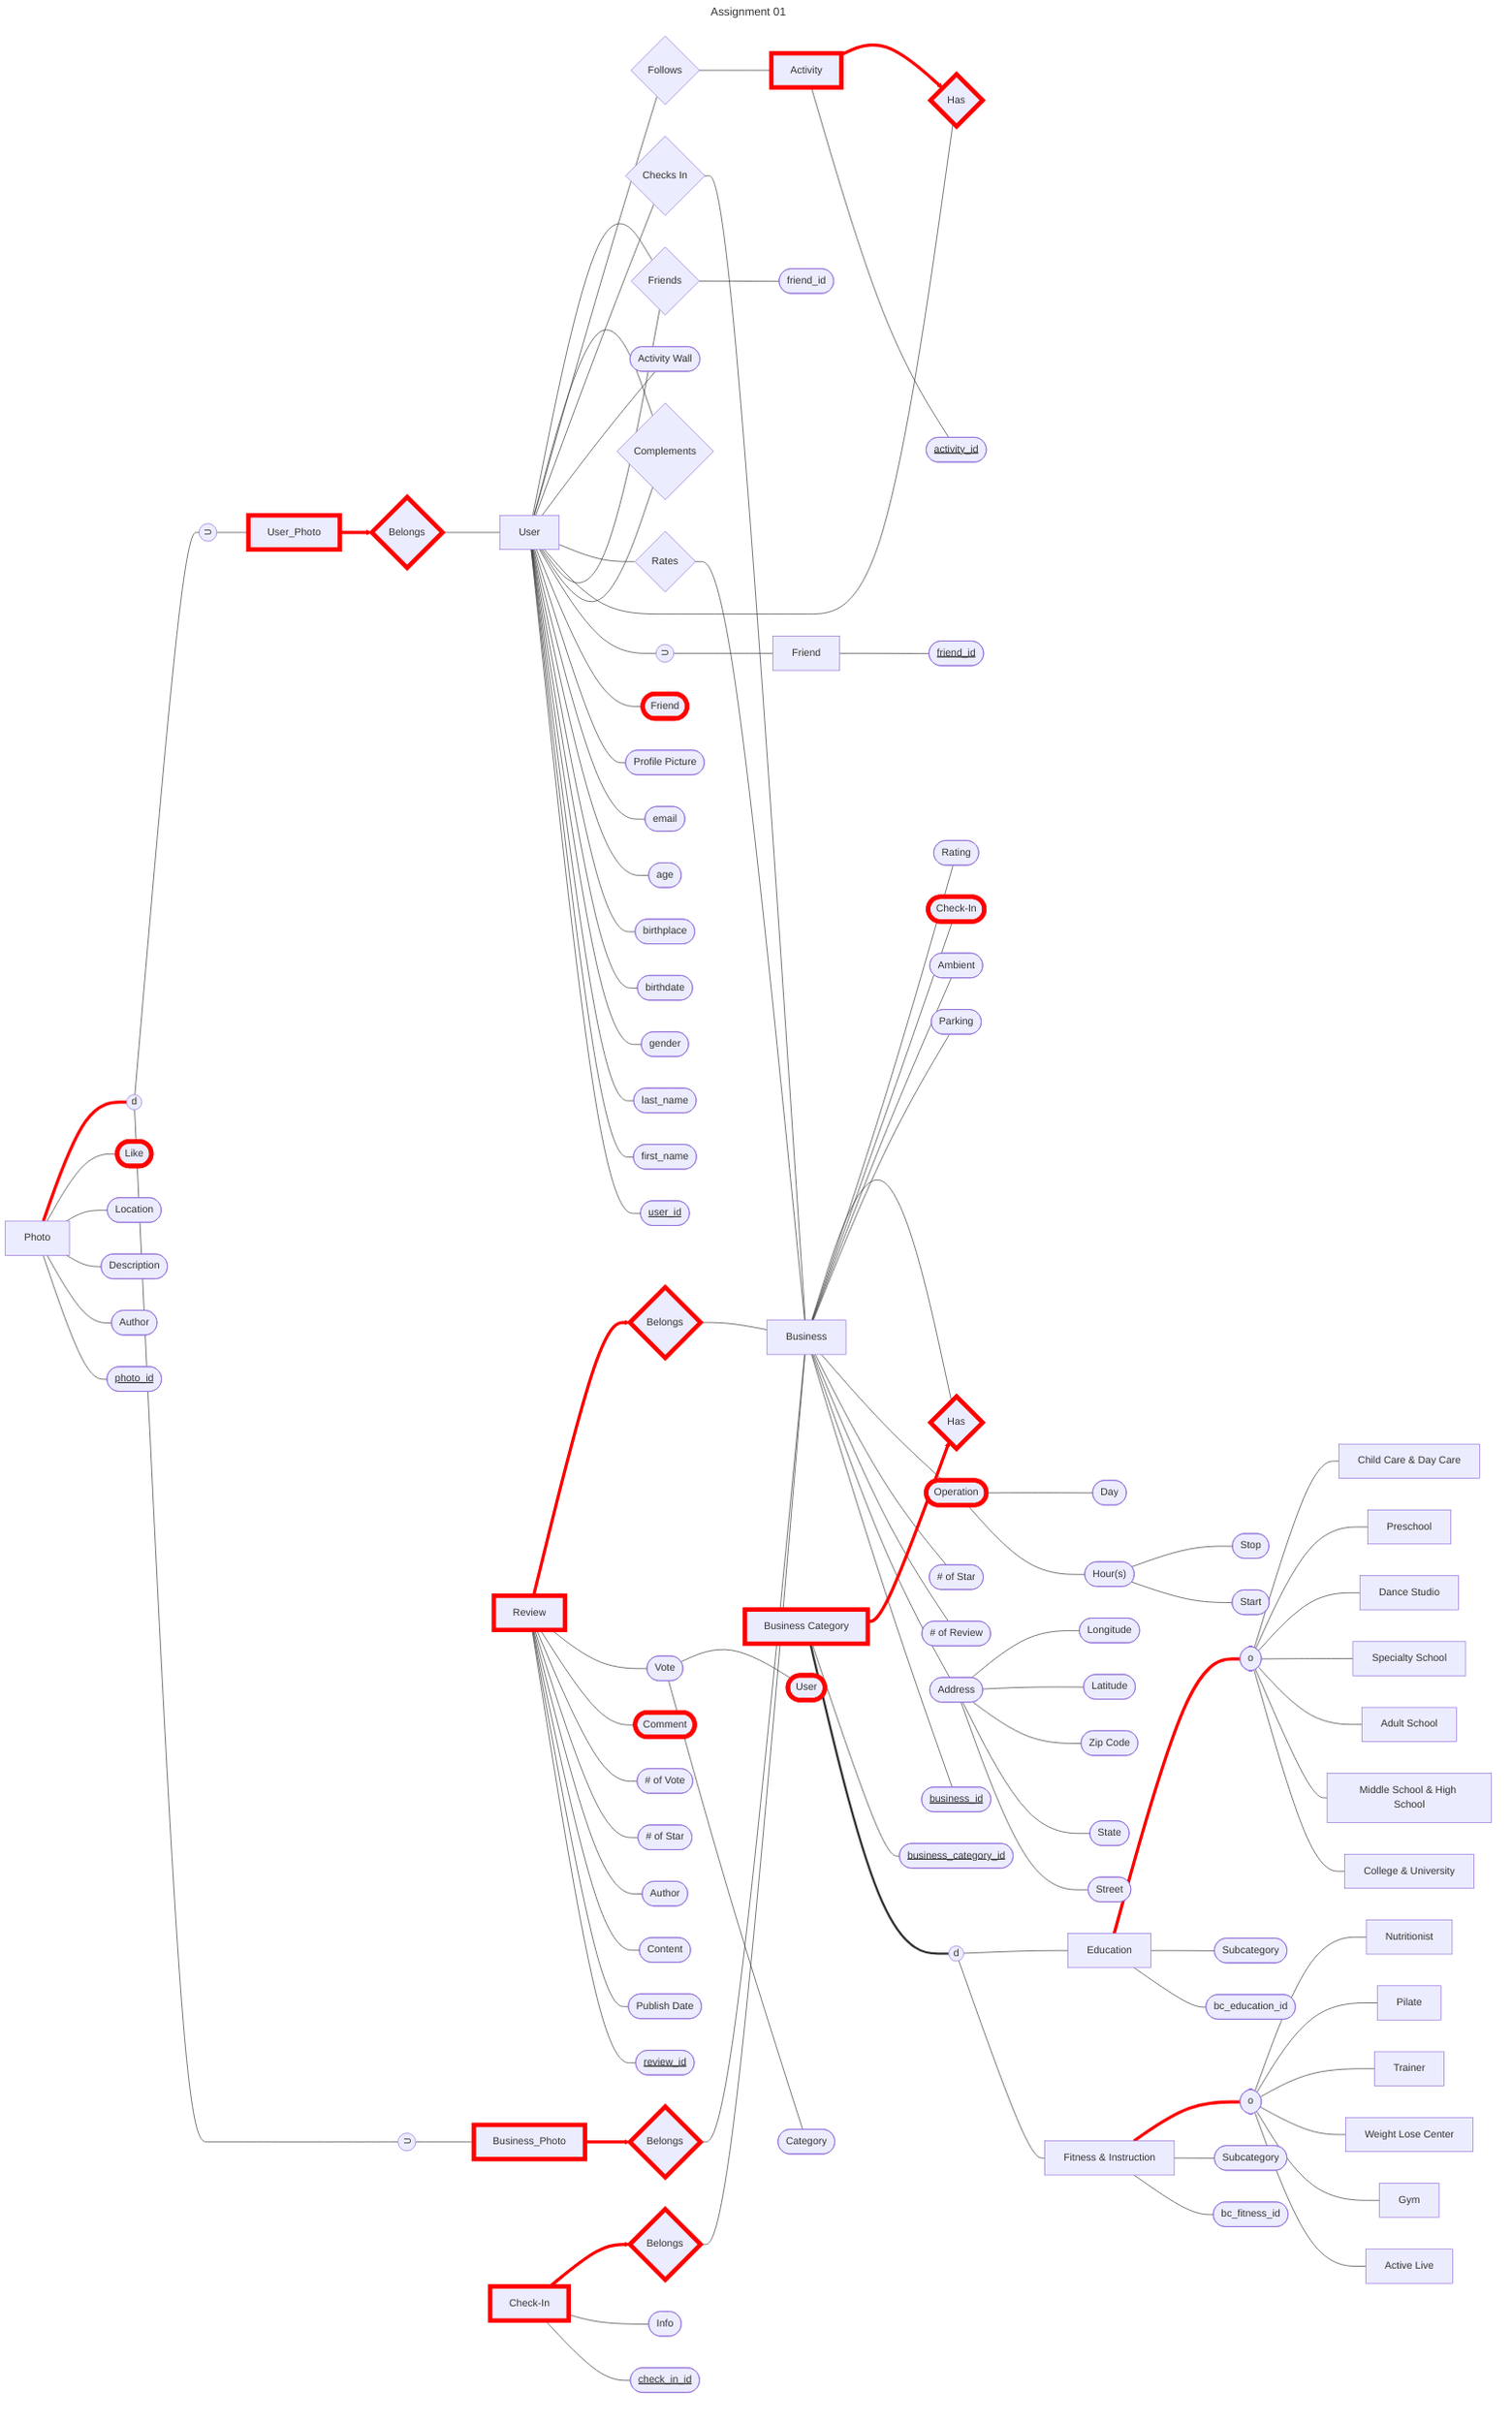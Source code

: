 ---
title: "Assignment 01"
author: "Jonathan Manzano"
date: 02/20/2024
format:
  html: default
  pdf: default
---
%% %%{
%%   init: {
%%     "flowchart": {
%%       "defaultRenderer": "elk"
%%     }
%%   }
%% }%%
flowchart LR
    user[User] --- user-id([user_id])
    user --- user-first-name([first_name])
    user --- user-last-name([last_name])
    user --- user-gender([gender])
    user --- user-birthdate([birthdate])
    user --- user-birthplace([birthplace])
    user --- user-age([age])
    user --- user-email([email])
    user --- user-photo([Profile Picture])
    user --- user-friend([Friend])
    user --- user-type-subset-friend(("⊃"))
    user-type-subset-friend --- user-type-friend[Friend]
    user-type-friend --- user-type-friend-id([friend_id])
    activity[Activity] --- activity-id([activity_id])
    review[Review] --- review-id([review_id])
    review --- review-publish-date([Publish Date])
    review --- review-content([Content])
    review --- review-author([Author])
    review --- review-num-star(["# of Star"])
    review --- review-num-vote(["# of Vote"])
    review --- review-comment([Comment])
    review --- review-vote([Vote])
    review-vote --- review-vote-category([Category])
    review-vote --- review-vote-user([User])
    business[Business] --- business-id([business_id])
    business --- business-address([Address])
    business-address --- business-address-street([Street])
    business-address --- business-address-state([State])
    business-address --- business-address-zip([Zip Code])
    business-address --- business-address-latitude([Latitude])
    business-address --- business-address-longitude([Longitude])
    business --- business-num-review(["# of Review"])
    business --- business-num-star(["# of Star"])
    business --- business-operation([Operation])
    business-operation --- business-operation-hour(["Hour(s)"])
    business-operation-hour --- business-operation-hour-start(["Start"])
    business-operation-hour --- business-operation-hour-stop(["Stop"])
    business-operation --- business-operation-day(["Day"])
    business --- business-parking([Parking])
    business --- business-ambient([Ambient])
    business --- business-check-in([Check-In])
    business --- business-rating([Rating])
    business-category[Business Category] === business-category-type((d))
    business-category --- business-category-id([business_category_id])
    business-category-type --- business-category-fitness[Fitness & Instruction]
    business-category-fitness --- business-category-fitness-id([bc_fitness_id])
    business-category-fitness --- business-category-fitness-subcategories([Subcategory])
    business-category-fitness --- business-category-fitness-subcategories-type([o])
    business-category-fitness-subcategories-type --- business-category-fitness-subcategories-type-active[Active Live]
    business-category-fitness-subcategories-type --- business-category-fitness-subcategories-type-gym[Gym]
    business-category-fitness-subcategories-type --- business-category-fitness-subcategories-type-center[Weight Lose Center]
    business-category-fitness-subcategories-type --- business-category-fitness-subcategories-type-trainer[Trainer]
    business-category-fitness-subcategories-type --- business-category-fitness-subcategories-type-pilate[Pilate]
    business-category-fitness-subcategories-type --- business-category-fitness-subcategories-type-nutritionist[Nutritionist]
    business-category-type --- business-category-education[Education]
    business-category-education --- business-category-education-id([bc_education_id])
    business-category-education --- business-category-education-subcategories([Subcategory])
    business-category-education --- business-category-education-subcategories-type([o])
    business-category-education-subcategories-type --- business-category-education-subcategories-type-college[College & University]
    business-category-education-subcategories-type --- business-category-education-subcategories-type-middle-high[Middle School & High School]
    business-category-education-subcategories-type --- business-category-education-subcategories-type-adult[Adult School]
    business-category-education-subcategories-type --- business-category-education-subcategories-type-specialty[Specialty School]
    business-category-education-subcategories-type --- business-category-education-subcategories-type-dance[Dance Studio]
    business-category-education-subcategories-type --- business-category-education-subcategories-type-preschool[Preschool]
    business-category-education-subcategories-type --- business-category-education-subcategories-type-child[Child Care & Day Care]
    photo[Photo] --- photo-id([photo_id])
    photo --- photo-author([Author])
    photo --- photo-description([Description])
    photo --- photo-location([Location])
    photo --- photo-like([Like])
    photo === photo-type-disjoint((d))
    photo-type-disjoint --- photo-type-disjoint-subset-business(("⊃"))
    photo-type-disjoint --- photo-type-disjoint-subset-user(("⊃"))
    photo-type-disjoint-subset-business --- photo-type-business[Business_Photo]
    photo-type-disjoint-subset-user --- photo-type-user[User_Photo]
    check-in[Check-In] --- check-in-id([check_in_id])
    check-in --- check-in-info([Info])
    user --- user-complements-user{Complements}
    user-complements-user --- user
    user --- user-friends-user{Friends}
    user-friends-user --- user
    user-friends-user --- user-friends-user-friend-id([friend_id])
    user --- user-has-activity{Has}
    activity ==> user-has-activity
    user --- user-rates-business{Rates}
    user-rates-business --- business
    user --- user-activity-wall([Activity Wall])
    user --- user-checks-in-business{Checks In}
    user-checks-in-business --- business
    user --- user-follows-activity{Follows}
    user-follows-activity --- activity
    business --- business-has-business-category{Has}
    business-category ==> business-has-business-category
    review ==> review-belongs-business{Belongs}
    review-belongs-business --- business
    photo-type-business ==> photo-type-business-belongs-business{Belongs}
    photo-type-business-belongs-business --- business
    photo-type-user ==> photo-type-user-belongs-user{Belongs}
    photo-type-user-belongs-user --- user
    check-in ==> check-in-belongs-business{Belongs}
    check-in-belongs-business --- business
    classDef strong-entity-primary-key text-decoration: underline, text-decoration-style: solid, text-decoration-thickness: 4px
    class user-id,business-id strong-entity-primary-key
    classDef weak-entity stroke-width: 7px, stroke: red
    class review,photo-type-user,photo-type-business,check-in,activity,business-category weak-entity
    classDef weak-entity-primary-key text-decoration: underline, text-decoration-style: dotted, text-decoration-thickness: 4px
    class user-type-friend-id,review-id,business-category-id,photo-id,activity-id,check-in-id weak-entity-primary-key
    classDef identifying-relationship stroke-width: 7px, stroke: red
    class user-has-activity,review-belongs-business,photo-type-business-belongs-business,photo-type-user-belongs-user,check-in-belongs-business,business-has-business-category identifying-relationship
%%    Total Participation
    linkStyle 47,57,70,83,92,93,95,97,99 stroke-width: 5px, stroke: red
    classDef multivalued-attribute stroke-width: 7px, stroke: red
    class user-friend,review-vote-user,review-comment,business-operation,business-check-in,photo-like multivalued-attribute
    classDef derived-attribute stroke-dasharray: 3
    class age derived-attribute